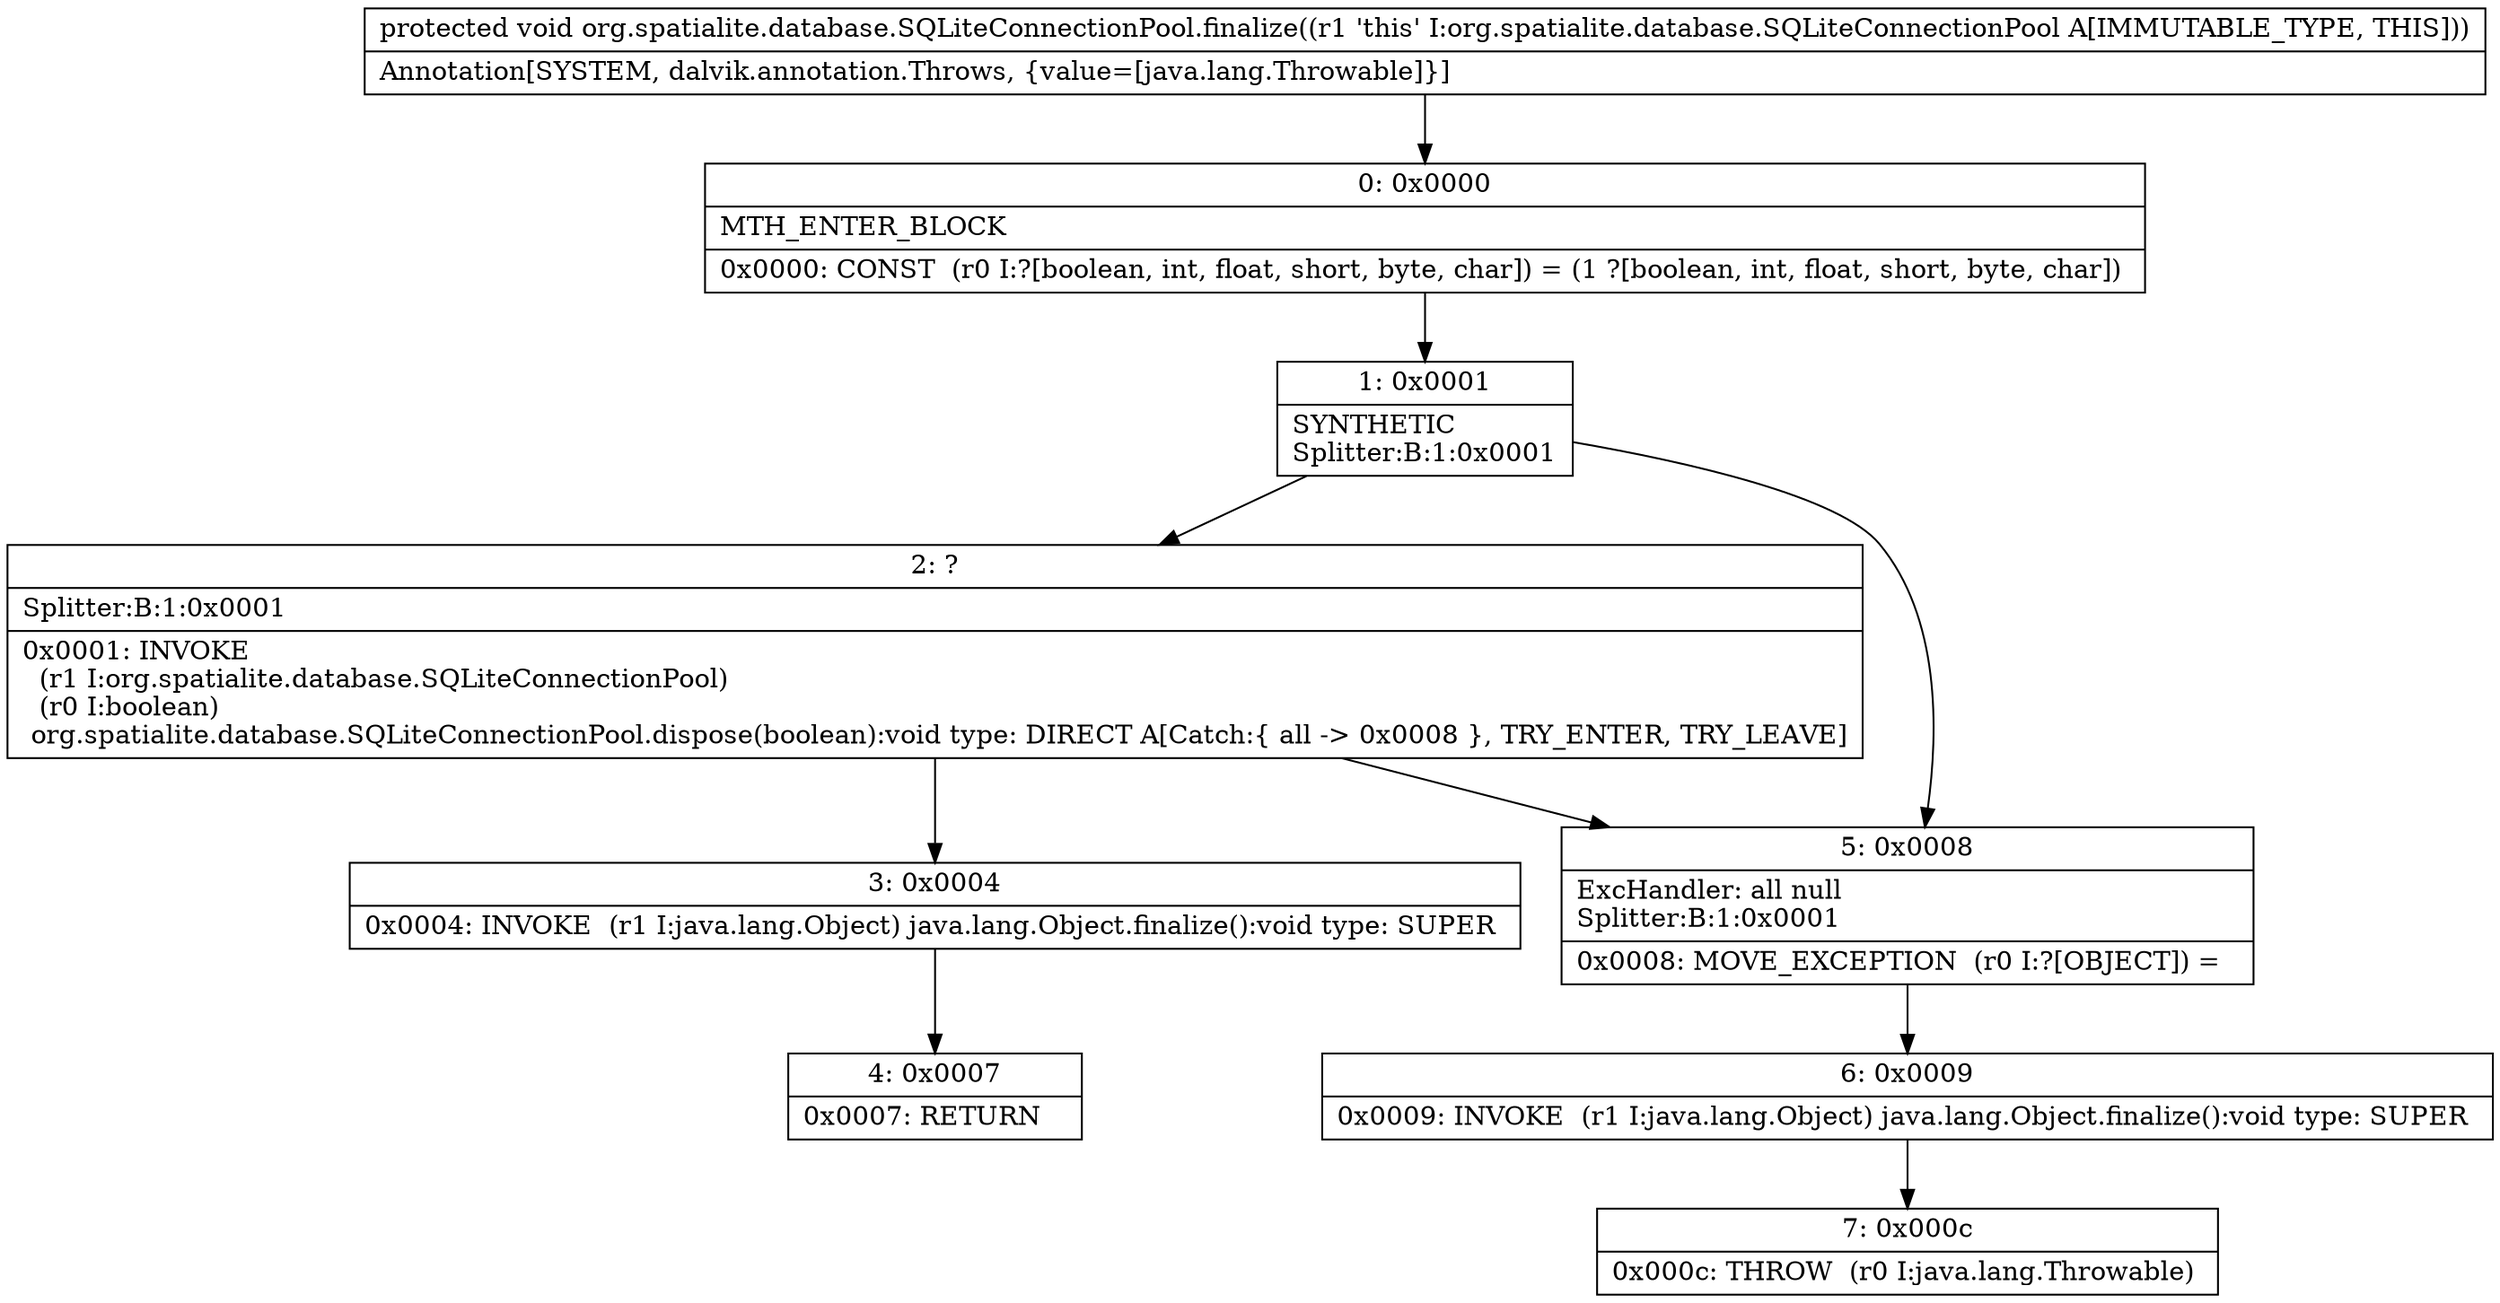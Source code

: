 digraph "CFG fororg.spatialite.database.SQLiteConnectionPool.finalize()V" {
Node_0 [shape=record,label="{0\:\ 0x0000|MTH_ENTER_BLOCK\l|0x0000: CONST  (r0 I:?[boolean, int, float, short, byte, char]) = (1 ?[boolean, int, float, short, byte, char]) \l}"];
Node_1 [shape=record,label="{1\:\ 0x0001|SYNTHETIC\lSplitter:B:1:0x0001\l}"];
Node_2 [shape=record,label="{2\:\ ?|Splitter:B:1:0x0001\l|0x0001: INVOKE  \l  (r1 I:org.spatialite.database.SQLiteConnectionPool)\l  (r0 I:boolean)\l org.spatialite.database.SQLiteConnectionPool.dispose(boolean):void type: DIRECT A[Catch:\{ all \-\> 0x0008 \}, TRY_ENTER, TRY_LEAVE]\l}"];
Node_3 [shape=record,label="{3\:\ 0x0004|0x0004: INVOKE  (r1 I:java.lang.Object) java.lang.Object.finalize():void type: SUPER \l}"];
Node_4 [shape=record,label="{4\:\ 0x0007|0x0007: RETURN   \l}"];
Node_5 [shape=record,label="{5\:\ 0x0008|ExcHandler: all null\lSplitter:B:1:0x0001\l|0x0008: MOVE_EXCEPTION  (r0 I:?[OBJECT]) =  \l}"];
Node_6 [shape=record,label="{6\:\ 0x0009|0x0009: INVOKE  (r1 I:java.lang.Object) java.lang.Object.finalize():void type: SUPER \l}"];
Node_7 [shape=record,label="{7\:\ 0x000c|0x000c: THROW  (r0 I:java.lang.Throwable) \l}"];
MethodNode[shape=record,label="{protected void org.spatialite.database.SQLiteConnectionPool.finalize((r1 'this' I:org.spatialite.database.SQLiteConnectionPool A[IMMUTABLE_TYPE, THIS]))  | Annotation[SYSTEM, dalvik.annotation.Throws, \{value=[java.lang.Throwable]\}]\l}"];
MethodNode -> Node_0;
Node_0 -> Node_1;
Node_1 -> Node_2;
Node_1 -> Node_5;
Node_2 -> Node_3;
Node_2 -> Node_5;
Node_3 -> Node_4;
Node_5 -> Node_6;
Node_6 -> Node_7;
}

